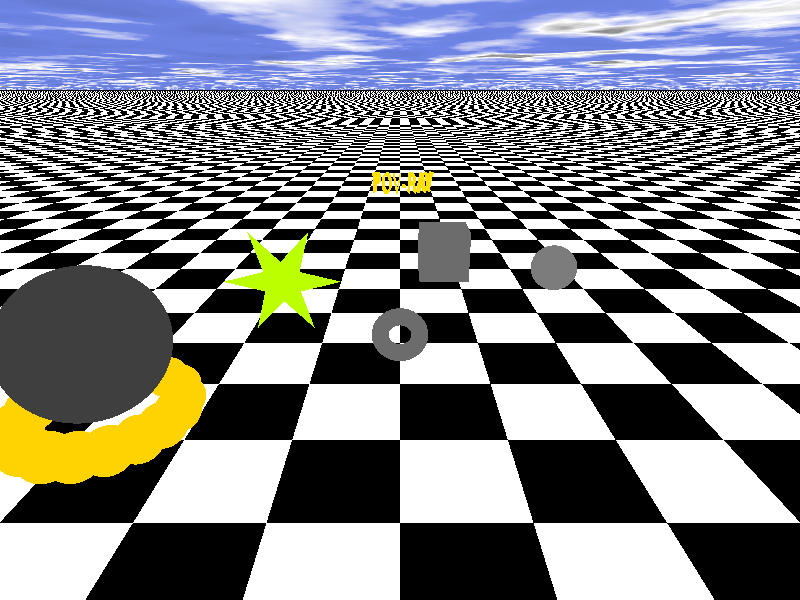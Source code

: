 

global_settings{ assumed_gamma 1.0 }
#default{ finish{ ambient 0.1 diffuse 0.9 }}
//--------------------------------------------------------------------------
#include "colors.inc"
#include "textures.inc"
#include "shapes.inc"
//--------------------------------------------------------------------------
// camera ------------------------------------------------------------------
#declare Camera_0 = camera {perspective angle 75               // front view
  location  <0.0 , 3.0 ,-5.0>
  right     x*image_width/image_height
  look_at   <0.0 , 1.0 , 0.0>}
#declare Camera_1 = camera {/*ultra_wide_angle*/ angle 90   // diagonal view
  location  <2.0 , 2.5 ,-3.0>
  right     x*image_width/image_height
  look_at   <0.0 , 1.0 , 0.0>}
#declare Camera_2 = camera {/*ultra_wide_angle*/ angle 90  //right side view
  location  <3.0 , 1.0 , 0.0>
  right     x*image_width/image_height
  look_at   <0.0 , 1.0 , 0.0>}
#declare Camera_3 = camera {/*ultra_wide_angle*/ angle 90        // top view
  location  <0.0 , 3.0 ,-0.001>
  right     x*image_width/image_height
  look_at   <0.0 , 1.0 , 0.0>}
camera{Camera_0}
// sun ----------------------------------------------------------------------
light_source{< 3000,3000,-3000> color White}
// sky ----------------------------------------------------------------------
plane{<0,1,0>,1 hollow
  texture{
    pigment{ bozo turbulence 0.92
      color_map {
        [0.00 rgb <0.2, 0.3, 1>*0.5]
        [0.50 rgb <0.2, 0.3, 1>*0.8]
        [0.70 rgb <1,1,1>]
        [0.85 rgb <0.25,0.25,0.25>]
        [1.0 rgb <0.5,0.5,0.5>]}
      scale<1,1,1.5>*2.5
      translate<1.0,0,-1>
    }// end of pigment
    finish {ambient 1 diffuse 0}
  }// end of texture
  scale 20000
}// end of plane
//--------------------------------------------------------------------------
//Piso -------------------------------------------------------------------
plane{ <0,1,0>, 0
  texture{ pigment{ checker color rgb<1,1,1>*1.2 color rgb<0.25,0.15,0.1>*0}
    //normal { bumps 0.75 scale 0.025}
    finish { phong 0.1}
  } // end of texture
} // end of plane

//--------------------------------------------------------------------------
//---------------------------- objects in scene ----------------------------
//--------------------------------------------------------------------------

#declare Ray_Profile =
  box { <-1,-1,-1>,< 1,1,1>
    scale <1,1,1>*sqrt(2)

    texture { pigment{ color rgb<0.5,1.0,0.0>*1.0}
      finish { phong 1}
    } // end of texture
    rotate<0,0,45>
    scale <1,0.36,1>
    rotate< 45,0,0>
  } // end of box ---------------------------------------


#declare Ray =
  intersection{
    object{ Ray_Profile }
    object{ Ray_Profile scale<1,1,-1>}
    box{ <-2,-1,-1>,<0,1,1>
      texture { pigment{ color rgb<1,0.0,0.3>}
        finish { phong  1}
      } // end of texture
      inverse
    }// end of box
    scale<1,0.5,0.5>
  }

//----------------------------------------------------------



union{
  #local Nr = 0;     // start
  #local EndNr = 6;  // end
  #while (Nr< EndNr)
    object{Ray  rotate<0,Nr * 360/EndNr,0>}

    #local Nr = Nr + 1;// next Nr
  #end // ------------- end of loop

  scale <0.3,0.3,0.3> rotate<90,360*clock,0> translate<-1.20,1.2,0> } // end of union

//------------------------------------------------------- end

// sample sphere
sphere { <0,0,0>, 0.75
  texture { Polished_Chrome
    //pigment{ color Red } // rgb< 1, 0.0, 0.0>}
  //finish { phong 1 reflection {0.40 metallic 0.5}}
} // end of texture

scale<0.3,0.3,0.3>  rotate < 0,360*clock,0>  translate<1.55,1.35,0>
}
// end of sphere -----------------------------------


torus { 0.35,0.15
  texture { pigment{ color rgb<1,1,1>*0.15 }
    finish { phong 0.4 }
  } // end of texture
  scale <0.6,0.6,0.6> rotate<90,360*clock,0> translate<0,0.60,0>
}
// end of torus  -------------------------------


box { <0,0,0>,< 1.00, 1.00, 1.00>

  texture { pigment{ color rgb<1,1,1>*0.15}
    finish { phong 1 reflection{ 0.00 metallic 0.00} }
  } // end of texture

  scale <0.5,0.5,0.5>
  rotate< 0,360*clock,0> translate<0.2,1.2,0>
} // end of box -


/* Declaration of worm components*/
#declare Position_1 =  <0,0.25,1> ;
#declare Segment_Texture =
  texture{ pigment{ color rgb<1,0.65,0>}
    finish { phong 1.0 }
  } // end of texture

/*macro used to create the worm*/
#macro Worm (radius_segment, radius_ring, Texture)
  #local Segment1 =
  sphere{ <radius_ring,0,0>,radius_segment
    texture{Texture}}

  union{
    object{Segment1 rotate <0,  0,0>}
    object{Segment1 rotate <0,20+ 20*clock,0>}
    object{Segment1 rotate <0,40+ 40*clock,0>}
    object{Segment1 rotate <0, 60+ 60*clock,0>}
    object{Segment1 rotate <0, 80+80*clock,0>}
    object{Segment1 rotate <0,100+100*clock,0>}
    object{Segment1 rotate <0,120+120*clock,0>}
    object{Segment1 rotate <0,140+140*clock,0>}
    object{Segment1 rotate <0,160+160*clock,0>}
    object{Segment1 rotate <0,180+180*clock,0>}
    object{Segment1 rotate <0,200+ 200*clock,0>}
    object{Segment1 rotate <0,220+ 220*clock,0>}
    object{Segment1 rotate <0,240+ 240*clock,0>}
    object{Segment1 rotate <0,260+ 260*clock,0>}
    object{Segment1 rotate <0,280+ 280*clock,0>}
    object{Segment1 rotate <0,300+300*clock,0>}
    object{Segment1 rotate <0,320+320*clock,0>}
    object{Segment1 rotate <0,340+340*clock,0>}
    object{Segment1 rotate <0,360+360*clock,0>}
  } // end of union
#end // ------------------ end of worm's macro

// coordinates for the points of a spline
#declare P1 = <-2.00, 1, -2.00>;
#declare P2 = < 1.00, 1, -2.00>;
#declare P3 = < 2.00, 1, -1.00>;
#declare P4 = < 2.00, 1,  2.00>;
#declare P5 = < 0.00, 1,  2.00>;
#declare P6 = <-2.00, 1,  1.50>;
#declare P7 = <-2.00, 1, -1.00>;
#declare P8 = <-2.00, 1, -2.00>;

#declare Spline_1 =
  spline {
    natural_spline
    -0.250, P7, // control point
    0.000, P1, // starting point
    0.125, P2,
    0.250, P3,
    0.420, P4,
    0.490, P5,
    0.780, P6,
    0.900, P7,
    1.000, P1, // end point
    1.125, P2  // control point
  }// end of spline ---------------
/* Drawing the worm*/
object{
  Worm(0.15, 0.50, Segment_Texture)
  translate Spline_1(clock+0/30)}
// -------------------------------- end

// message of pov ray.
object{ Circle_Text_Valigned(
  "cyrvetic.ttf" // or: "arial.ttf", // Font,
  "POV-RAY", //  Text,
  0.35,  0.0005, 0.15,  // Letter_Size, Letter_Spacing, Deepth,
  1.00,     1,         // Radius, Inverted,
  Align_Center, // Justification: either Align_Left, Align_Right, or Align_Center
  15,        // Circle angle
  -95 )      // Valign:  Rotates vertical objects. -90 = right side up, 90 = upside-down, 0 = horzontal.

  texture{ pigment{ color rgb<1,0.75,0>}
    // normal { bumps 0.5 scale 0.005}
    finish { specular 1 reflection { 0.15 metallic 0.25} }
  } // end of texture
  rotate<90,100,0>
  scale<1,2,1>*1
  translate<0,0.5,10>
} // end povray message  ------------------------------------------------------------

// // spline used to move worm
// #declare P1 = <-2.00, 0.20, -2.00>;
// #declare P2 = < 1.00, 0.20, -2.00>;
// #declare P3 = < 2.00, 0.70, -1.00>;
// #declare P4 = < 2.00, 1.20,  2.00>;
// #declare P5 = < 0.00, 0.20,  2.00>;
// #declare P6 = <-2.00, 3.20,  1.50>;
// #declare P7 = <-2.00, 0.70, -1.00>;
// #declare P8 = <-2.00, 0.00, -2.00>;

//----------------------------------------


// The moving sphere:
sphere{ <0,0,0>,0.5
  texture{ pigment{ rgb<1.0,1.0,1>*0.05 }
    finish { phong 1 reflection{ 0.1 metallic 0.25} }
  }
  translate<0,0.5,0>
  translate Spline_1(clock+0/30)

} // end of sphere
//---------------------------------------
